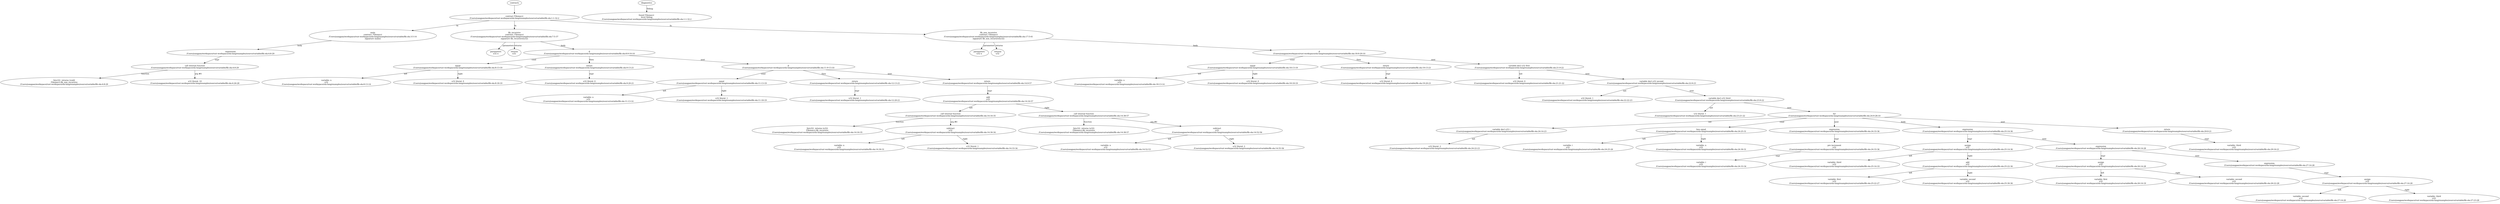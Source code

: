 strict digraph "/Users/yangpan/workspace/rust-workspace/ola-lang/examples/source/variable/fib.ola" {
	contract [label="contract Fibonacci\n/Users/yangpan/workspace/rust-workspace/ola-lang/examples/source/variable/fib.ola:1:1-32:2"]
	main [label="main\ncontract: Fibonacci\n/Users/yangpan/workspace/rust-workspace/ola-lang/examples/source/variable/fib.ola:3:5-14\nsignature main()"]
	expr [label="expression\n/Users/yangpan/workspace/rust-workspace/ola-lang/examples/source/variable/fib.ola:4:8-29"]
	call_internal_function [label="call internal function\n/Users/yangpan/workspace/rust-workspace/ola-lang/examples/source/variable/fib.ola:4:8-29"]
	internal_function [label="fn(u32)  returns (void)\nFibonacci.fib_non_recursive\n/Users/yangpan/workspace/rust-workspace/ola-lang/examples/source/variable/fib.ola:4:8-29"]
	number_literal [label="u32 literal: 10\n/Users/yangpan/workspace/rust-workspace/ola-lang/examples/source/variable/fib.ola:4:26-28"]
	fib_recursive [label="fib_recursive\ncontract: Fibonacci\n/Users/yangpan/workspace/rust-workspace/ola-lang/examples/source/variable/fib.ola:7:5-37\nsignature fib_recursive(u32)"]
	parameters [label="parameters\nu32 n"]
	returns [label="returns\nu32 "]
	if [label="if\n/Users/yangpan/workspace/rust-workspace/ola-lang/examples/source/variable/fib.ola:8:9-10:10"]
	equal [label="equal\n/Users/yangpan/workspace/rust-workspace/ola-lang/examples/source/variable/fib.ola:8:13-19"]
	variable [label="variable: n\nu32\n/Users/yangpan/workspace/rust-workspace/ola-lang/examples/source/variable/fib.ola:8:13-14"]
	number_literal_13 [label="u32 literal: 0\n/Users/yangpan/workspace/rust-workspace/ola-lang/examples/source/variable/fib.ola:8:18-19"]
	return [label="return\n/Users/yangpan/workspace/rust-workspace/ola-lang/examples/source/variable/fib.ola:9:13-21"]
	number_literal_15 [label="u32 literal: 0\n/Users/yangpan/workspace/rust-workspace/ola-lang/examples/source/variable/fib.ola:9:20-21"]
	if_16 [label="if\n/Users/yangpan/workspace/rust-workspace/ola-lang/examples/source/variable/fib.ola:11:9-13:10"]
	equal_17 [label="equal\n/Users/yangpan/workspace/rust-workspace/ola-lang/examples/source/variable/fib.ola:11:13-19"]
	variable_18 [label="variable: n\nu32\n/Users/yangpan/workspace/rust-workspace/ola-lang/examples/source/variable/fib.ola:11:13-14"]
	number_literal_19 [label="u32 literal: 1\n/Users/yangpan/workspace/rust-workspace/ola-lang/examples/source/variable/fib.ola:11:18-19"]
	return_20 [label="return\n/Users/yangpan/workspace/rust-workspace/ola-lang/examples/source/variable/fib.ola:12:13-21"]
	number_literal_21 [label="u32 literal: 1\n/Users/yangpan/workspace/rust-workspace/ola-lang/examples/source/variable/fib.ola:12:20-21"]
	return_22 [label="return\n/Users/yangpan/workspace/rust-workspace/ola-lang/examples/source/variable/fib.ola:14:9-57"]
	add [label="add\nu32\n/Users/yangpan/workspace/rust-workspace/ola-lang/examples/source/variable/fib.ola:14:16-57"]
	call_internal_function_24 [label="call internal function\n/Users/yangpan/workspace/rust-workspace/ola-lang/examples/source/variable/fib.ola:14:16-35"]
	internal_function_25 [label="fn(u32)  returns (u32)\nFibonacci.fib_recursive\n/Users/yangpan/workspace/rust-workspace/ola-lang/examples/source/variable/fib.ola:14:16-35"]
	subtract [label="subtract\nu32\n/Users/yangpan/workspace/rust-workspace/ola-lang/examples/source/variable/fib.ola:14:30-34"]
	variable_27 [label="variable: n\nu32\n/Users/yangpan/workspace/rust-workspace/ola-lang/examples/source/variable/fib.ola:14:30-31"]
	number_literal_28 [label="u32 literal: 1\n/Users/yangpan/workspace/rust-workspace/ola-lang/examples/source/variable/fib.ola:14:33-34"]
	call_internal_function_29 [label="call internal function\n/Users/yangpan/workspace/rust-workspace/ola-lang/examples/source/variable/fib.ola:14:38-57"]
	internal_function_30 [label="fn(u32)  returns (u32)\nFibonacci.fib_recursive\n/Users/yangpan/workspace/rust-workspace/ola-lang/examples/source/variable/fib.ola:14:38-57"]
	subtract_31 [label="subtract\nu32\n/Users/yangpan/workspace/rust-workspace/ola-lang/examples/source/variable/fib.ola:14:52-56"]
	variable_32 [label="variable: n\nu32\n/Users/yangpan/workspace/rust-workspace/ola-lang/examples/source/variable/fib.ola:14:52-53"]
	number_literal_33 [label="u32 literal: 2\n/Users/yangpan/workspace/rust-workspace/ola-lang/examples/source/variable/fib.ola:14:55-56"]
	fib_non_recursive [label="fib_non_recursive\ncontract: Fibonacci\n/Users/yangpan/workspace/rust-workspace/ola-lang/examples/source/variable/fib.ola:17:5-41\nsignature fib_non_recursive(u32)"]
	parameters_35 [label="parameters\nu32 n"]
	returns_36 [label="returns\nu32 "]
	if_37 [label="if\n/Users/yangpan/workspace/rust-workspace/ola-lang/examples/source/variable/fib.ola:18:9-20:10"]
	equal_38 [label="equal\n/Users/yangpan/workspace/rust-workspace/ola-lang/examples/source/variable/fib.ola:18:13-19"]
	variable_39 [label="variable: n\nu32\n/Users/yangpan/workspace/rust-workspace/ola-lang/examples/source/variable/fib.ola:18:13-14"]
	number_literal_40 [label="u32 literal: 0\n/Users/yangpan/workspace/rust-workspace/ola-lang/examples/source/variable/fib.ola:18:18-19"]
	return_41 [label="return\n/Users/yangpan/workspace/rust-workspace/ola-lang/examples/source/variable/fib.ola:19:13-21"]
	number_literal_42 [label="u32 literal: 0\n/Users/yangpan/workspace/rust-workspace/ola-lang/examples/source/variable/fib.ola:19:20-21"]
	var_decl [label="variable decl u32 first\n/Users/yangpan/workspace/rust-workspace/ola-lang/examples/source/variable/fib.ola:21:9-22"]
	number_literal_44 [label="u32 literal: 0\n/Users/yangpan/workspace/rust-workspace/ola-lang/examples/source/variable/fib.ola:21:21-22"]
	var_decl_45 [label="variable decl u32 second\n/Users/yangpan/workspace/rust-workspace/ola-lang/examples/source/variable/fib.ola:22:9-23"]
	number_literal_46 [label="u32 literal: 1\n/Users/yangpan/workspace/rust-workspace/ola-lang/examples/source/variable/fib.ola:22:22-23"]
	var_decl_47 [label="variable decl u32 third\n/Users/yangpan/workspace/rust-workspace/ola-lang/examples/source/variable/fib.ola:23:9-22"]
	number_literal_48 [label="u32 literal: 1\n/Users/yangpan/workspace/rust-workspace/ola-lang/examples/source/variable/fib.ola:23:21-22"]
	for [label="for\n/Users/yangpan/workspace/rust-workspace/ola-lang/examples/source/variable/fib.ola:24:9-28:10"]
	var_decl_50 [label="variable decl u32 i\n/Users/yangpan/workspace/rust-workspace/ola-lang/examples/source/variable/fib.ola:24:14-23"]
	number_literal_51 [label="u32 literal: 2\n/Users/yangpan/workspace/rust-workspace/ola-lang/examples/source/variable/fib.ola:24:22-23"]
	less_equal [label="less equal\n/Users/yangpan/workspace/rust-workspace/ola-lang/examples/source/variable/fib.ola:24:25-31"]
	variable_53 [label="variable: i\nu32\n/Users/yangpan/workspace/rust-workspace/ola-lang/examples/source/variable/fib.ola:24:25-26"]
	variable_54 [label="variable: n\nu32\n/Users/yangpan/workspace/rust-workspace/ola-lang/examples/source/variable/fib.ola:24:30-31"]
	expr_55 [label="expression\n/Users/yangpan/workspace/rust-workspace/ola-lang/examples/source/variable/fib.ola:24:33-36"]
	pre_increment [label="pre increment\nu32\n/Users/yangpan/workspace/rust-workspace/ola-lang/examples/source/variable/fib.ola:24:33-36"]
	variable_57 [label="variable: i\nu32\n/Users/yangpan/workspace/rust-workspace/ola-lang/examples/source/variable/fib.ola:24:33-34"]
	expr_58 [label="expression\n/Users/yangpan/workspace/rust-workspace/ola-lang/examples/source/variable/fib.ola:25:14-36"]
	assign [label="assign\nu32\n/Users/yangpan/workspace/rust-workspace/ola-lang/examples/source/variable/fib.ola:25:14-36"]
	variable_60 [label="variable: third\nu32\n/Users/yangpan/workspace/rust-workspace/ola-lang/examples/source/variable/fib.ola:25:14-19"]
	add_61 [label="add\nu32\n/Users/yangpan/workspace/rust-workspace/ola-lang/examples/source/variable/fib.ola:25:22-36"]
	variable_62 [label="variable: first\nu32\n/Users/yangpan/workspace/rust-workspace/ola-lang/examples/source/variable/fib.ola:25:22-27"]
	variable_63 [label="variable: second\nu32\n/Users/yangpan/workspace/rust-workspace/ola-lang/examples/source/variable/fib.ola:25:30-36"]
	expr_64 [label="expression\n/Users/yangpan/workspace/rust-workspace/ola-lang/examples/source/variable/fib.ola:26:14-28"]
	assign_65 [label="assign\nu32\n/Users/yangpan/workspace/rust-workspace/ola-lang/examples/source/variable/fib.ola:26:14-28"]
	variable_66 [label="variable: first\nu32\n/Users/yangpan/workspace/rust-workspace/ola-lang/examples/source/variable/fib.ola:26:14-19"]
	variable_67 [label="variable: second\nu32\n/Users/yangpan/workspace/rust-workspace/ola-lang/examples/source/variable/fib.ola:26:22-28"]
	expr_68 [label="expression\n/Users/yangpan/workspace/rust-workspace/ola-lang/examples/source/variable/fib.ola:27:14-28"]
	assign_69 [label="assign\nu32\n/Users/yangpan/workspace/rust-workspace/ola-lang/examples/source/variable/fib.ola:27:14-28"]
	variable_70 [label="variable: second\nu32\n/Users/yangpan/workspace/rust-workspace/ola-lang/examples/source/variable/fib.ola:27:14-20"]
	variable_71 [label="variable: third\nu32\n/Users/yangpan/workspace/rust-workspace/ola-lang/examples/source/variable/fib.ola:27:23-28"]
	return_72 [label="return\n/Users/yangpan/workspace/rust-workspace/ola-lang/examples/source/variable/fib.ola:29:9-21"]
	variable_73 [label="variable: third\nu32\n/Users/yangpan/workspace/rust-workspace/ola-lang/examples/source/variable/fib.ola:29:16-21"]
	diagnostic [label="found Fibonacci \nlevel Debug\n/Users/yangpan/workspace/rust-workspace/ola-lang/examples/source/variable/fib.ola:1:1-32:2"]
	contracts -> contract
	contract -> main [label="fn"]
	main -> expr [label="body"]
	expr -> call_internal_function [label="expr"]
	call_internal_function -> internal_function [label="function"]
	call_internal_function -> number_literal [label="arg #0"]
	contract -> fib_recursive [label="fn"]
	fib_recursive -> parameters [label="parameters"]
	fib_recursive -> returns [label="returns"]
	fib_recursive -> if [label="body"]
	if -> equal [label="cond"]
	equal -> variable [label="left"]
	equal -> number_literal_13 [label="right"]
	if -> return [label="then"]
	return -> number_literal_15 [label="expr"]
	if -> if_16 [label="next"]
	if_16 -> equal_17 [label="cond"]
	equal_17 -> variable_18 [label="left"]
	equal_17 -> number_literal_19 [label="right"]
	if_16 -> return_20 [label="then"]
	return_20 -> number_literal_21 [label="expr"]
	if_16 -> return_22 [label="next"]
	return_22 -> add [label="expr"]
	add -> call_internal_function_24 [label="left"]
	call_internal_function_24 -> internal_function_25 [label="function"]
	call_internal_function_24 -> subtract [label="arg #0"]
	subtract -> variable_27 [label="left"]
	subtract -> number_literal_28 [label="right"]
	add -> call_internal_function_29 [label="right"]
	call_internal_function_29 -> internal_function_30 [label="function"]
	call_internal_function_29 -> subtract_31 [label="arg #0"]
	subtract_31 -> variable_32 [label="left"]
	subtract_31 -> number_literal_33 [label="right"]
	contract -> fib_non_recursive [label="fn"]
	fib_non_recursive -> parameters_35 [label="parameters"]
	fib_non_recursive -> returns_36 [label="returns"]
	fib_non_recursive -> if_37 [label="body"]
	if_37 -> equal_38 [label="cond"]
	equal_38 -> variable_39 [label="left"]
	equal_38 -> number_literal_40 [label="right"]
	if_37 -> return_41 [label="then"]
	return_41 -> number_literal_42 [label="expr"]
	if_37 -> var_decl [label="next"]
	var_decl -> number_literal_44 [label="init"]
	var_decl -> var_decl_45 [label="next"]
	var_decl_45 -> number_literal_46 [label="init"]
	var_decl_45 -> var_decl_47 [label="next"]
	var_decl_47 -> number_literal_48 [label="init"]
	var_decl_47 -> for [label="next"]
	for -> var_decl_50 [label="init"]
	var_decl_50 -> number_literal_51 [label="init"]
	for -> less_equal [label="cond"]
	less_equal -> variable_53 [label="left"]
	less_equal -> variable_54 [label="right"]
	for -> expr_55 [label="next"]
	expr_55 -> pre_increment [label="expr"]
	pre_increment -> variable_57 [label="expr"]
	for -> expr_58 [label="body"]
	expr_58 -> assign [label="expr"]
	assign -> variable_60 [label="left"]
	assign -> add_61 [label="right"]
	add_61 -> variable_62 [label="left"]
	add_61 -> variable_63 [label="right"]
	expr_58 -> expr_64 [label="next"]
	expr_64 -> assign_65 [label="expr"]
	assign_65 -> variable_66 [label="left"]
	assign_65 -> variable_67 [label="right"]
	expr_64 -> expr_68 [label="next"]
	expr_68 -> assign_69 [label="expr"]
	assign_69 -> variable_70 [label="left"]
	assign_69 -> variable_71 [label="right"]
	for -> return_72 [label="next"]
	return_72 -> variable_73 [label="expr"]
	diagnostics -> diagnostic [label="Debug"]
}
